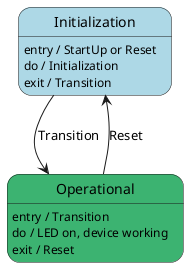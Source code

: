 @startuml State 1

state "Initialization" as I #LightBlue
I : entry / StartUp or Reset
I : do / Initialization
I : exit / Transition

state "Operational" as O #MediumSeaGreen
O : entry / Transition
O : do / LED on, device working
O : exit / Reset


O --> I : Reset

I --> O : Transition

@enduml
